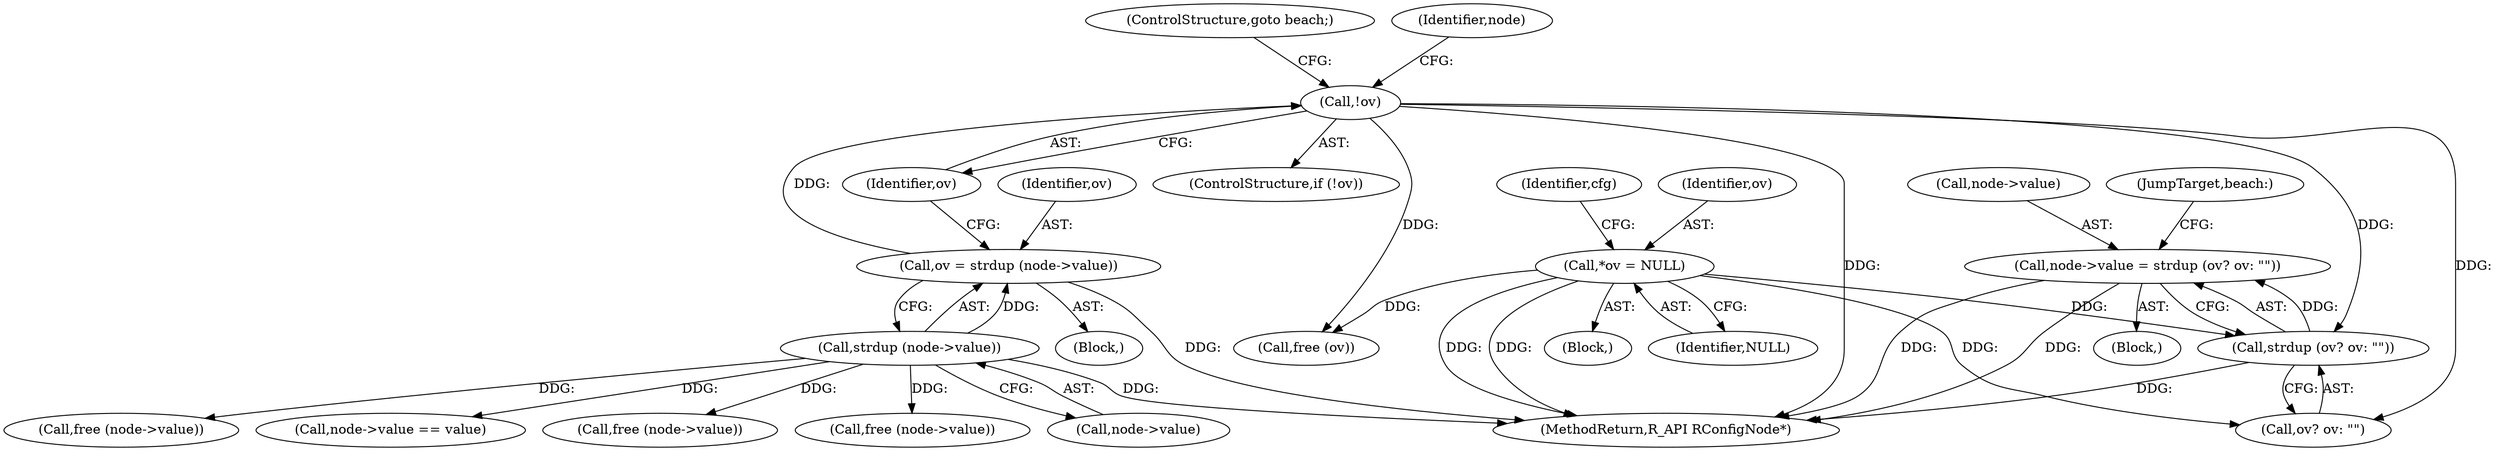 digraph "0_radare2_f85bc674b2a2256a364fe796351bc1971e106005@pointer" {
"1000408" [label="(Call,node->value = strdup (ov? ov: \"\"))"];
"1000412" [label="(Call,strdup (ov? ov: \"\"))"];
"1000111" [label="(Call,*ov = NULL)"];
"1000161" [label="(Call,!ov)"];
"1000154" [label="(Call,ov = strdup (node->value))"];
"1000156" [label="(Call,strdup (node->value))"];
"1000113" [label="(Identifier,NULL)"];
"1000418" [label="(Call,free (ov))"];
"1000408" [label="(Call,node->value = strdup (ov? ov: \"\"))"];
"1000412" [label="(Call,strdup (ov? ov: \"\"))"];
"1000160" [label="(ControlStructure,if (!ov))"];
"1000422" [label="(MethodReturn,R_API RConfigNode*)"];
"1000417" [label="(JumpTarget,beach:)"];
"1000404" [label="(Call,free (node->value))"];
"1000156" [label="(Call,strdup (node->value))"];
"1000118" [label="(Identifier,cfg)"];
"1000155" [label="(Identifier,ov)"];
"1000162" [label="(Identifier,ov)"];
"1000241" [label="(Call,node->value == value)"];
"1000111" [label="(Call,*ov = NULL)"];
"1000413" [label="(Call,ov? ov: \"\")"];
"1000208" [label="(Call,free (node->value))"];
"1000223" [label="(Call,free (node->value))"];
"1000105" [label="(Block,)"];
"1000153" [label="(Block,)"];
"1000393" [label="(Block,)"];
"1000161" [label="(Call,!ov)"];
"1000409" [label="(Call,node->value)"];
"1000164" [label="(ControlStructure,goto beach;)"];
"1000157" [label="(Call,node->value)"];
"1000180" [label="(Identifier,node)"];
"1000154" [label="(Call,ov = strdup (node->value))"];
"1000112" [label="(Identifier,ov)"];
"1000408" -> "1000393"  [label="AST: "];
"1000408" -> "1000412"  [label="CFG: "];
"1000409" -> "1000408"  [label="AST: "];
"1000412" -> "1000408"  [label="AST: "];
"1000417" -> "1000408"  [label="CFG: "];
"1000408" -> "1000422"  [label="DDG: "];
"1000408" -> "1000422"  [label="DDG: "];
"1000412" -> "1000408"  [label="DDG: "];
"1000412" -> "1000413"  [label="CFG: "];
"1000413" -> "1000412"  [label="AST: "];
"1000412" -> "1000422"  [label="DDG: "];
"1000111" -> "1000412"  [label="DDG: "];
"1000161" -> "1000412"  [label="DDG: "];
"1000111" -> "1000105"  [label="AST: "];
"1000111" -> "1000113"  [label="CFG: "];
"1000112" -> "1000111"  [label="AST: "];
"1000113" -> "1000111"  [label="AST: "];
"1000118" -> "1000111"  [label="CFG: "];
"1000111" -> "1000422"  [label="DDG: "];
"1000111" -> "1000422"  [label="DDG: "];
"1000111" -> "1000413"  [label="DDG: "];
"1000111" -> "1000418"  [label="DDG: "];
"1000161" -> "1000160"  [label="AST: "];
"1000161" -> "1000162"  [label="CFG: "];
"1000162" -> "1000161"  [label="AST: "];
"1000164" -> "1000161"  [label="CFG: "];
"1000180" -> "1000161"  [label="CFG: "];
"1000161" -> "1000422"  [label="DDG: "];
"1000154" -> "1000161"  [label="DDG: "];
"1000161" -> "1000413"  [label="DDG: "];
"1000161" -> "1000418"  [label="DDG: "];
"1000154" -> "1000153"  [label="AST: "];
"1000154" -> "1000156"  [label="CFG: "];
"1000155" -> "1000154"  [label="AST: "];
"1000156" -> "1000154"  [label="AST: "];
"1000162" -> "1000154"  [label="CFG: "];
"1000154" -> "1000422"  [label="DDG: "];
"1000156" -> "1000154"  [label="DDG: "];
"1000156" -> "1000157"  [label="CFG: "];
"1000157" -> "1000156"  [label="AST: "];
"1000156" -> "1000422"  [label="DDG: "];
"1000156" -> "1000208"  [label="DDG: "];
"1000156" -> "1000223"  [label="DDG: "];
"1000156" -> "1000241"  [label="DDG: "];
"1000156" -> "1000404"  [label="DDG: "];
}
